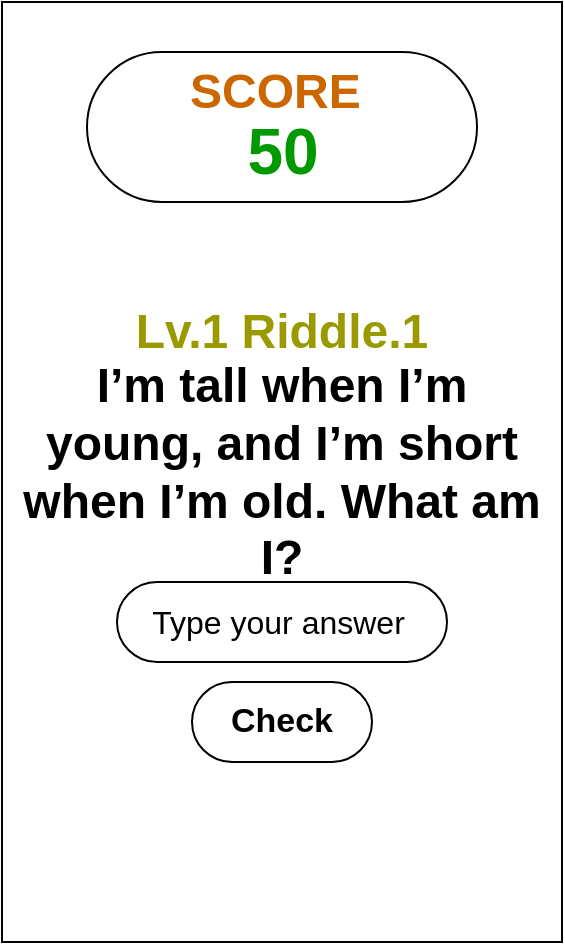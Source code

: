 <mxfile version="24.0.7" type="github">
  <diagram name="Page-1" id="9HjjZpsJppYOLam2nXCI">
    <mxGraphModel dx="722" dy="1739" grid="1" gridSize="10" guides="1" tooltips="1" connect="1" arrows="1" fold="1" page="1" pageScale="1" pageWidth="827" pageHeight="1169" math="0" shadow="0">
      <root>
        <mxCell id="0" />
        <mxCell id="1" parent="0" />
        <mxCell id="zzKsqflYv1q1fIZvcmlV-21" value="" style="rounded=0;whiteSpace=wrap;html=1;" parent="1" vertex="1">
          <mxGeometry x="500" y="-100" width="280" height="470" as="geometry" />
        </mxCell>
        <mxCell id="zzKsqflYv1q1fIZvcmlV-6" value="I’m tall when I’m young, and I’m short when I’m old. What am I?" style="text;strokeColor=none;align=center;fillColor=none;html=1;verticalAlign=middle;whiteSpace=wrap;rounded=0;shadow=0;fillStyle=solid;fontSize=24;fontStyle=1" parent="1" vertex="1">
          <mxGeometry x="505" y="108.75" width="270" height="52.5" as="geometry" />
        </mxCell>
        <mxCell id="zzKsqflYv1q1fIZvcmlV-8" value="Type your answer&amp;nbsp;" style="rounded=1;whiteSpace=wrap;html=1;arcSize=50;fontSize=16;fontStyle=0" parent="1" vertex="1">
          <mxGeometry x="557.5" y="190" width="165" height="40" as="geometry" />
        </mxCell>
        <mxCell id="zzKsqflYv1q1fIZvcmlV-11" value="Check" style="rounded=1;whiteSpace=wrap;html=1;labelPosition=center;verticalLabelPosition=middle;align=center;verticalAlign=middle;glass=0;autosize=0;fontStyle=1;fontSize=17;arcSize=50;" parent="1" vertex="1">
          <mxGeometry x="595" y="240" width="90" height="40" as="geometry" />
        </mxCell>
        <mxCell id="zzKsqflYv1q1fIZvcmlV-25" value="Lv.1 Riddle.1" style="text;strokeColor=none;align=center;fillColor=none;html=1;verticalAlign=middle;whiteSpace=wrap;rounded=0;fontSize=24;fontStyle=1;fontColor=#999900;" parent="1" vertex="1">
          <mxGeometry x="545" y="50" width="190" height="30" as="geometry" />
        </mxCell>
        <mxCell id="zzKsqflYv1q1fIZvcmlV-27" value="" style="shape=image;html=1;verticalAlign=top;verticalLabelPosition=bottom;labelBackgroundColor=#ffffff;imageAspect=0;aspect=fixed;image=https://cdn4.iconfinder.com/data/icons/success-filloutline/64/idea-read-knowledge-light_bulb-thinking-128.png" parent="1" vertex="1">
          <mxGeometry x="621.5" y="300" width="37" height="37" as="geometry" />
        </mxCell>
        <mxCell id="yB9FJj3pMb_im3MLU0vD-1" value="" style="rounded=1;whiteSpace=wrap;html=1;arcSize=50;" vertex="1" parent="1">
          <mxGeometry x="542.5" y="-75" width="195" height="75" as="geometry" />
        </mxCell>
        <mxCell id="yB9FJj3pMb_im3MLU0vD-3" value="SCORE&amp;nbsp;" style="text;strokeColor=none;align=center;fillColor=none;html=1;verticalAlign=middle;whiteSpace=wrap;rounded=0;fontSize=24;fontStyle=1;fontColor=#CC6600;" vertex="1" parent="1">
          <mxGeometry x="610" y="-75" width="60" height="40" as="geometry" />
        </mxCell>
        <mxCell id="yB9FJj3pMb_im3MLU0vD-5" value="50" style="text;strokeColor=none;align=center;fillColor=none;html=1;verticalAlign=middle;rounded=0;fontSize=32;fontStyle=1;fontColor=#009900;fontFamily=Helvetica;labelBackgroundColor=default;" vertex="1" parent="1">
          <mxGeometry x="610" y="-40" width="60" height="30" as="geometry" />
        </mxCell>
        <mxCell id="yB9FJj3pMb_im3MLU0vD-7" value="" style="shape=image;html=1;verticalAlign=top;verticalLabelPosition=bottom;labelBackgroundColor=#ffffff;imageAspect=0;aspect=fixed;image=https://cdn0.iconfinder.com/data/icons/phosphor-fill-vol-4/256/speaker-simple-high-fill-128.png" vertex="1" parent="1">
          <mxGeometry x="505" y="-95" width="20" height="20" as="geometry" />
        </mxCell>
      </root>
    </mxGraphModel>
  </diagram>
</mxfile>
